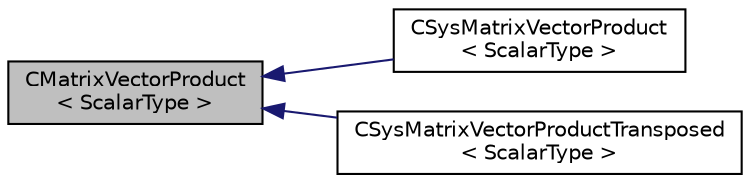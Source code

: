 digraph "CMatrixVectorProduct&lt; ScalarType &gt;"
{
  edge [fontname="Helvetica",fontsize="10",labelfontname="Helvetica",labelfontsize="10"];
  node [fontname="Helvetica",fontsize="10",shape=record];
  rankdir="LR";
  Node0 [label="CMatrixVectorProduct\l\< ScalarType \>",height=0.2,width=0.4,color="black", fillcolor="grey75", style="filled", fontcolor="black"];
  Node0 -> Node1 [dir="back",color="midnightblue",fontsize="10",style="solid",fontname="Helvetica"];
  Node1 [label="CSysMatrixVectorProduct\l\< ScalarType \>",height=0.2,width=0.4,color="black", fillcolor="white", style="filled",URL="$class_c_sys_matrix_vector_product.html",tooltip="Specialization of matrix-vector product that uses CSysMatrix class. "];
  Node0 -> Node2 [dir="back",color="midnightblue",fontsize="10",style="solid",fontname="Helvetica"];
  Node2 [label="CSysMatrixVectorProductTransposed\l\< ScalarType \>",height=0.2,width=0.4,color="black", fillcolor="white", style="filled",URL="$class_c_sys_matrix_vector_product_transposed.html",tooltip="Specialization of matrix-vector product that uses CSysMatrix class for transposed products..."];
}
